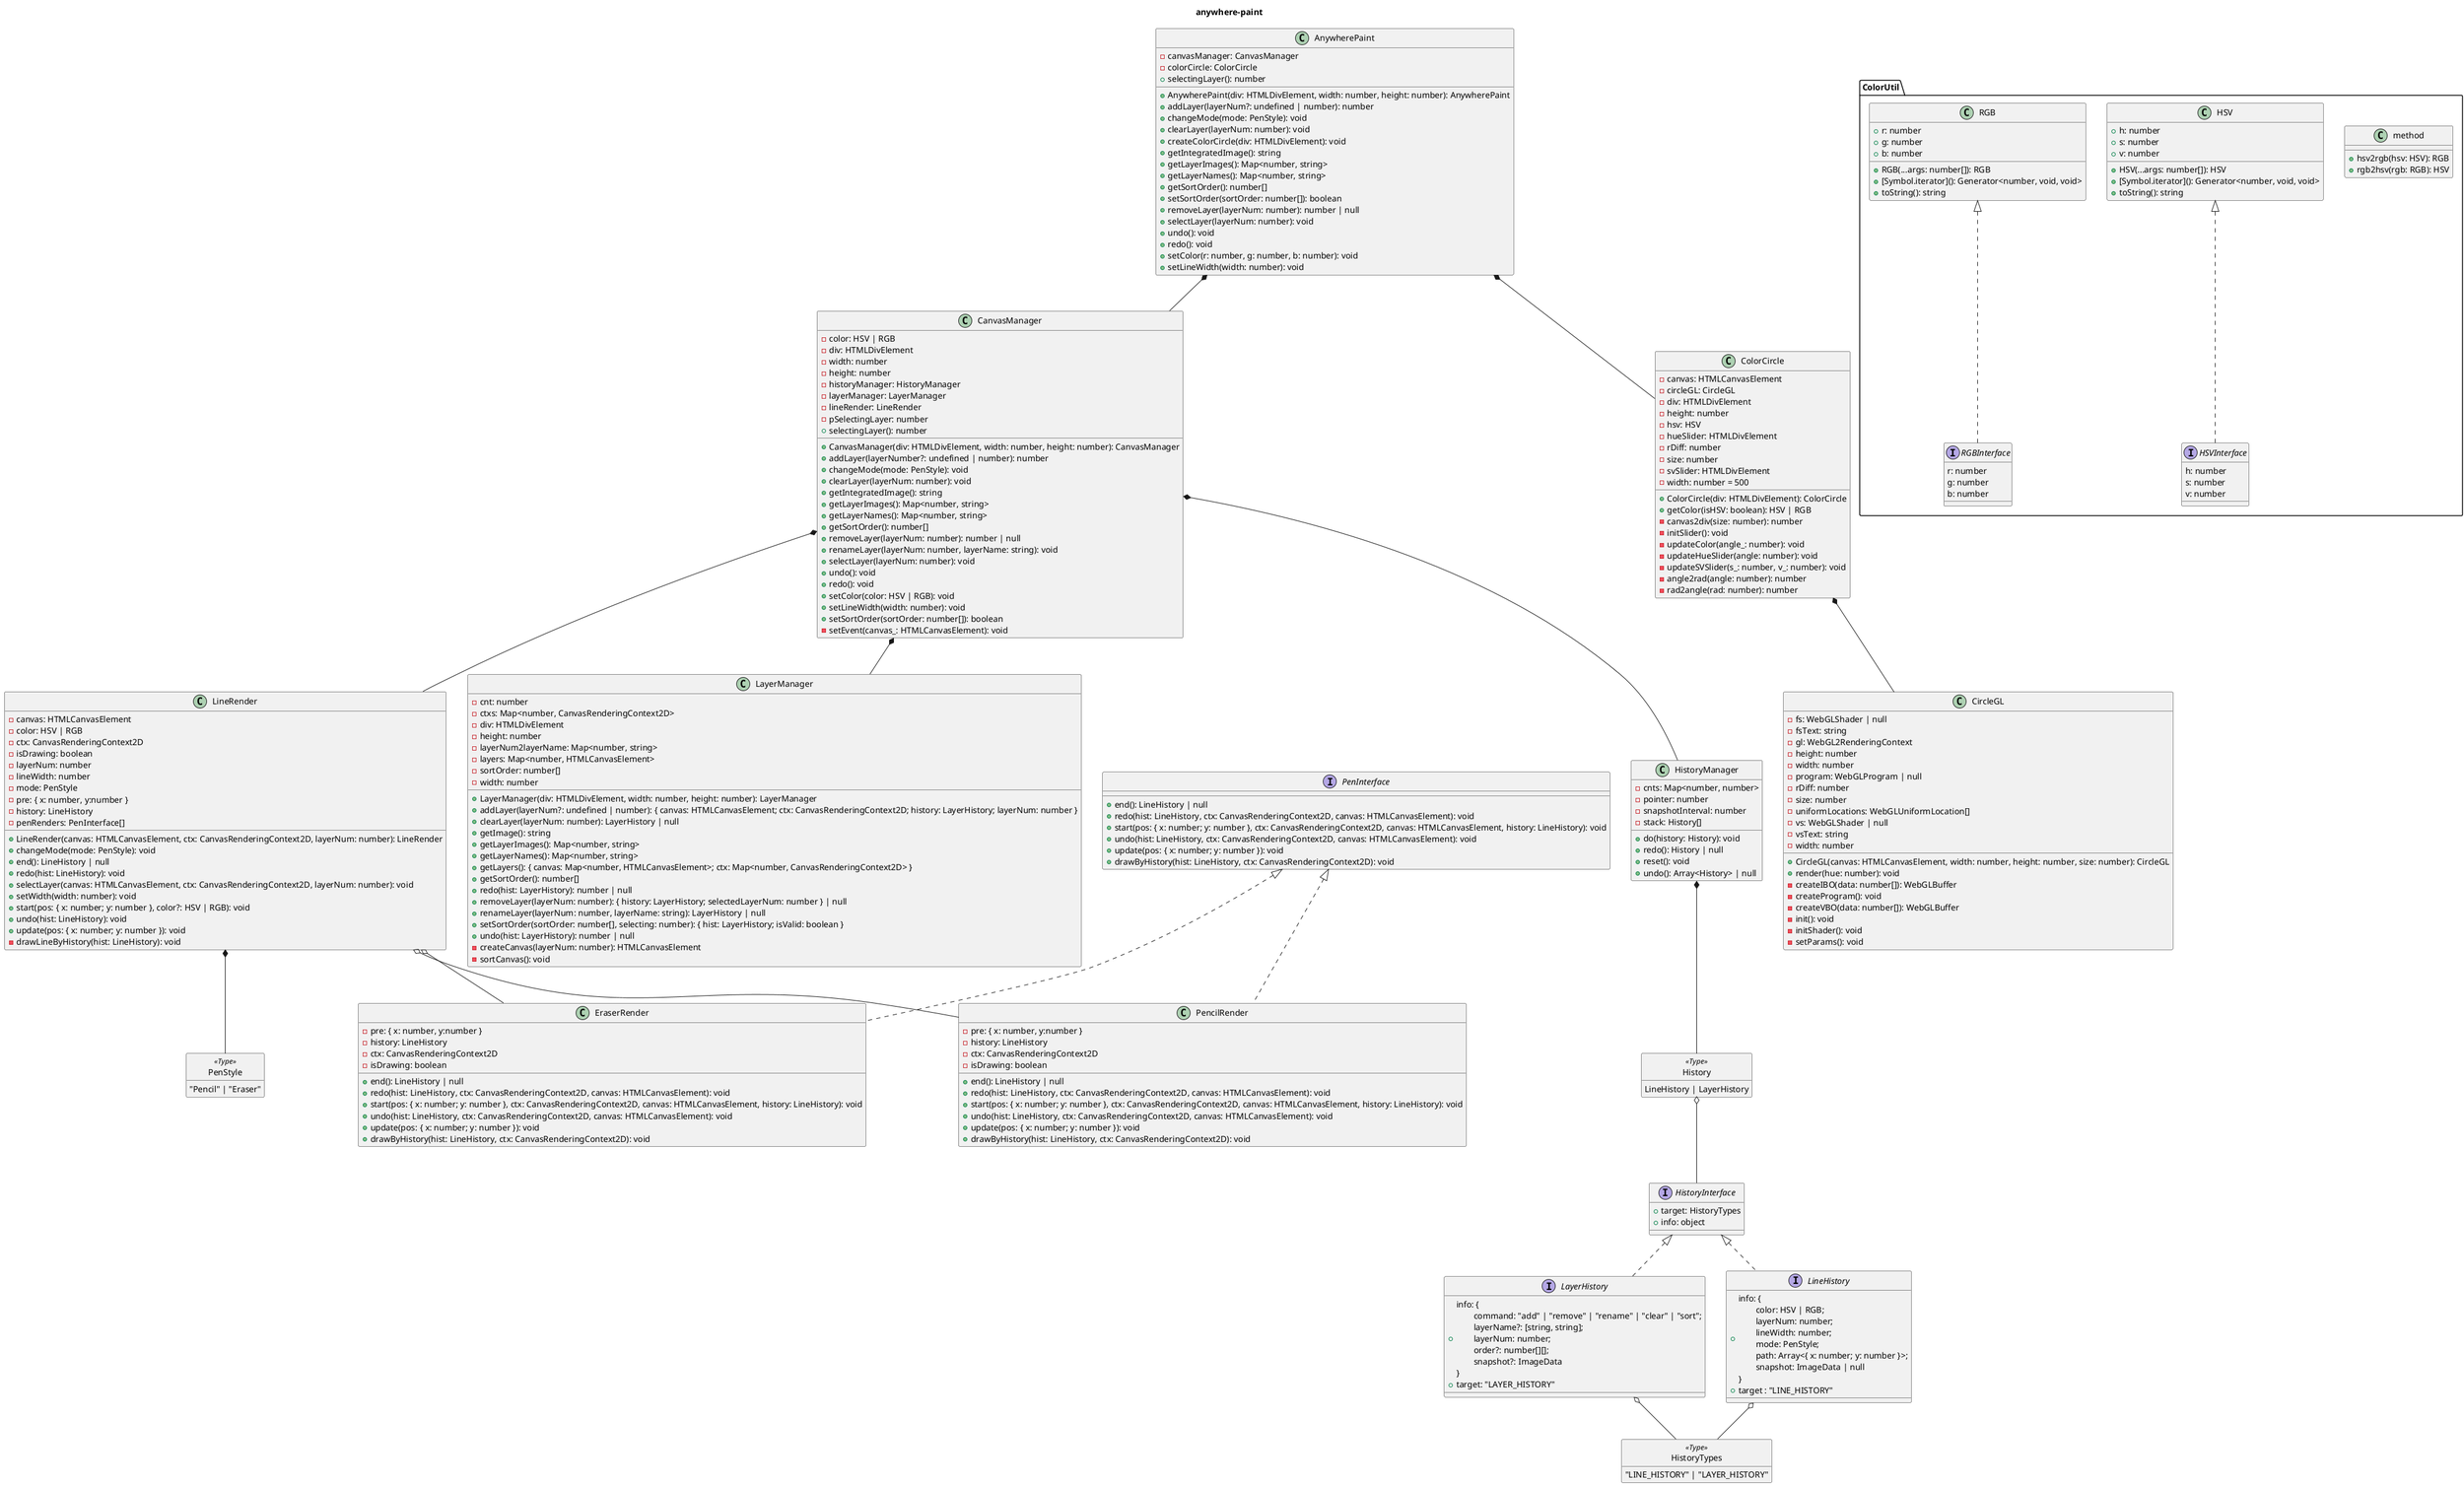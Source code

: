 @startuml
title anywhere-paint

hide <<Type>> circle
hide <<Type>> methods

class AnywherePaint {
    {field} - canvasManager: CanvasManager
    {field} - colorCircle: ColorCircle
    {field} + selectingLayer(): number

    {method} + AnywherePaint(div: HTMLDivElement, width: number, height: number): AnywherePaint
    {method} + addLayer(layerNum?: undefined | number): number
    {method} + changeMode(mode: PenStyle): void
    {method} + clearLayer(layerNum: number): void
    {method} + createColorCircle(div: HTMLDivElement): void
    {method} + getIntegratedImage(): string
    {method} + getLayerImages(): Map<number, string>
    {method} + getLayerNames(): Map<number, string>
    {method} + getSortOrder(): number[]
    {method} + setSortOrder(sortOrder: number[]): boolean
    {method} + removeLayer(layerNum: number): number | null
    {method} + selectLayer(layerNum: number): void
    {method} + undo(): void
    {method} + redo(): void
    {method} + setColor(r: number, g: number, b: number): void
    {method} + setLineWidth(width: number): void
}

class CanvasManager {
    {field} - color: HSV | RGB
    {field} - div: HTMLDivElement
    {field} - width: number
    {field} - height: number
    {field} - historyManager: HistoryManager
    {field} - layerManager: LayerManager
    {field} - lineRender: LineRender
    {field} - pSelectingLayer: number
    {field} + selectingLayer(): number

    {method} + CanvasManager(div: HTMLDivElement, width: number, height: number): CanvasManager
    {method} + addLayer(layerNumber?: undefined | number): number
    {method} + changeMode(mode: PenStyle): void
    {method} + clearLayer(layerNum: number): void
    {method} + getIntegratedImage(): string
    {method} + getLayerImages(): Map<number, string>
    {method} + getLayerNames(): Map<number, string>
    {method} + getSortOrder(): number[]
    {method} + removeLayer(layerNum: number): number | null
    {method} + renameLayer(layerNum: number, layerName: string): void
    {method} + selectLayer(layerNum: number): void
    {method} + undo(): void
    {method} + redo(): void
    {method} + setColor(color: HSV | RGB): void
    {method} + setLineWidth(width: number): void
    {method} + setSortOrder(sortOrder: number[]): boolean
    {method} - setEvent(canvas_: HTMLCanvasElement): void
}

class CircleGL {
    {field} - fs: WebGLShader | null
    {field} - fsText: string
    {field} - gl: WebGL2RenderingContext
    {field} - height: number
    {field} - width: number
    {field} - program: WebGLProgram | null
    {field} - rDiff: number
    {field} - size: number
    {field} - uniformLocations: WebGLUniformLocation[]
    {field} - vs: WebGLShader | null
    {field} - vsText: string
    {field} - width: number

    {method} + CircleGL(canvas: HTMLCanvasElement, width: number, height: number, size: number): CircleGL
    {method} + render(hue: number): void
    {method} - createIBO(data: number[]): WebGLBuffer
    {method} - createProgram(): void
    {method} - createVBO(data: number[]): WebGLBuffer
    {method} - init(): void
    {method} - initShader(): void
    {method} - setParams(): void
}

class ColorCircle {
    {field} - canvas: HTMLCanvasElement
    {field} - circleGL: CircleGL
    {field} - div: HTMLDivElement
    {field} - height: number
    {field} - hsv: HSV
    {field} - hueSlider: HTMLDivElement
    {field} - rDiff: number
    {field} - size: number
    {field} - svSlider: HTMLDivElement
    {field} - width: number = 500

    {method} + ColorCircle(div: HTMLDivElement): ColorCircle
    {method} + getColor(isHSV: boolean): HSV | RGB
    {method} - canvas2div(size: number): number
    {method} - initSlider(): void
    {method} - updateColor(angle_: number): void
    {method} - updateHueSlider(angle: number): void
    {method} - updateSVSlider(s_: number, v_: number): void
    {method} - angle2rad(angle: number): number
    {method} - rad2angle(rad: number): number
}

class HistoryManager {
    {field} - cnts: Map<number, number>
    {field} - pointer: number
    {field} - snapshotInterval: number
    {field} - stack: History[]

    {method} + do(history: History): void
    {method} + redo(): History | null
    {method} + reset(): void
    {method} + undo(): Array<History> | null
}

class LayerManager {
    {field} - cnt: number
    {field} - ctxs: Map<number, CanvasRenderingContext2D>
    {field} - div: HTMLDivElement
    {field} - height: number
    {field} - layerNum2layerName: Map<number, string>
    {field} - layers: Map<number, HTMLCanvasElement>
    {field} - sortOrder: number[]
    {field} - width: number

    {method} + LayerManager(div: HTMLDivElement, width: number, height: number): LayerManager
    {method} + addLayer(layerNum?: undefined | number): { canvas: HTMLCanvasElement; ctx: CanvasRenderingContext2D; history: LayerHistory; layerNum: number }
    {method} + clearLayer(layerNum: number): LayerHistory | null
    {method} + getImage(): string
    {method} + getLayerImages(): Map<number, string>
    {method} + getLayerNames(): Map<number, string>
    {method} + getLayers(): { canvas: Map<number, HTMLCanvasElement>; ctx: Map<number, CanvasRenderingContext2D> }
    {method} + getSortOrder(): number[]
    {method} + redo(hist: LayerHistory): number | null
    {method} + removeLayer(layerNum: number): { history: LayerHistory; selectedLayerNum: number } | null
    {method} + renameLayer(layerNum: number, layerName: string): LayerHistory | null
    {method} + setSortOrder(sortOrder: number[], selecting: number): { hist: LayerHistory; isValid: boolean }
    {method} + undo(hist: LayerHistory): number | null
    {method} - createCanvas(layerNum: number): HTMLCanvasElement
    {method} - sortCanvas(): void
}

class PenStyle <<Type>> {
    "Pencil" | "Eraser"
}

interface PenInterface {
    {method} + end(): LineHistory | null
    {method} + redo(hist: LineHistory, ctx: CanvasRenderingContext2D, canvas: HTMLCanvasElement): void
    {method} + start(pos: { x: number; y: number }, ctx: CanvasRenderingContext2D, canvas: HTMLCanvasElement, history: LineHistory): void
    {method} + undo(hist: LineHistory, ctx: CanvasRenderingContext2D, canvas: HTMLCanvasElement): void
    {method} + update(pos: { x: number; y: number }): void
    {method} + drawByHistory(hist: LineHistory, ctx: CanvasRenderingContext2D): void
}

class PencilRender {
    {field} - pre: { x: number, y:number }
    {field} - history: LineHistory
    {field} - ctx: CanvasRenderingContext2D
    {field} - isDrawing: boolean

    {method} + end(): LineHistory | null
    {method} + redo(hist: LineHistory, ctx: CanvasRenderingContext2D, canvas: HTMLCanvasElement): void
    {method} + start(pos: { x: number; y: number }, ctx: CanvasRenderingContext2D, canvas: HTMLCanvasElement, history: LineHistory): void
    {method} + undo(hist: LineHistory, ctx: CanvasRenderingContext2D, canvas: HTMLCanvasElement): void
    {method} + update(pos: { x: number; y: number }): void
    {method} + drawByHistory(hist: LineHistory, ctx: CanvasRenderingContext2D): void
}

class EraserRender {
    {field} - pre: { x: number, y:number }
    {field} - history: LineHistory
    {field} - ctx: CanvasRenderingContext2D
    {field} - isDrawing: boolean

    {method} + end(): LineHistory | null
    {method} + redo(hist: LineHistory, ctx: CanvasRenderingContext2D, canvas: HTMLCanvasElement): void
    {method} + start(pos: { x: number; y: number }, ctx: CanvasRenderingContext2D, canvas: HTMLCanvasElement, history: LineHistory): void
    {method} + undo(hist: LineHistory, ctx: CanvasRenderingContext2D, canvas: HTMLCanvasElement): void
    {method} + update(pos: { x: number; y: number }): void
    {method} + drawByHistory(hist: LineHistory, ctx: CanvasRenderingContext2D): void
}

class LineRender {
    {field} - canvas: HTMLCanvasElement
    {field} - color: HSV | RGB
    {field} - ctx: CanvasRenderingContext2D
    {field} - isDrawing: boolean
    {field} - layerNum: number
    {field} - lineWidth: number
    {field} - mode: PenStyle
    {field} - pre: { x: number, y:number }
    {field} - history: LineHistory
    {field} - penRenders: PenInterface[]

    {method} + LineRender(canvas: HTMLCanvasElement, ctx: CanvasRenderingContext2D, layerNum: number): LineRender
    {method} + changeMode(mode: PenStyle): void
    {method} + end(): LineHistory | null
    {method} + redo(hist: LineHistory): void
    {method} + selectLayer(canvas: HTMLCanvasElement, ctx: CanvasRenderingContext2D, layerNum: number): void
    {method} + setWidth(width: number): void
    {method} + start(pos: { x: number; y: number }, color?: HSV | RGB): void
    {method} + undo(hist: LineHistory): void
    {method} + update(pos: { x: number; y: number }): void
    {method} - drawLineByHistory(hist: LineHistory): void
}



namespace ColorUtil {
    class method {
        {method} + hsv2rgb(hsv: HSV): RGB
        {method} + rgb2hsv(rgb: RGB): HSV
    }

    interface HSVInterface {
        h: number
        s: number
        v: number
    }

    class HSV {
        {field} + h: number
        {field} + s: number
        {field} + v: number

        {method} + HSV(...args: number[]): HSV
        {method} + [Symbol.iterator](): Generator<number, void, void>
        {method} + toString(): string
    }


    interface RGBInterface {
        r: number
        g: number
        b: number
    }

    class RGB {
        {field} + r: number
        {field} + g: number
        {field} + b: number

        {method} + RGB(...args: number[]): RGB
        {method} + [Symbol.iterator](): Generator<number, void, void>
        {method} + toString(): string
    }
    
    HSV <|.. HSVInterface
    RGB <|.. RGBInterface
}

class HistoryTypes <<Type>> {
    "LINE_HISTORY" | "LAYER_HISTORY"
}

class History <<Type>> {
    LineHistory | LayerHistory
}

interface HistoryInterface {
    {field} + target: HistoryTypes
    {field} + info: object
}

interface LayerHistory {
    {field} + info: {\n\tcommand: "add" | "remove" | "rename" | "clear" | "sort";\n\tlayerName?: [string, string];\n\tlayerNum: number;\n\torder?: number[][];\n\tsnapshot?: ImageData\n}
    {field} + target: "LAYER_HISTORY"
}

interface LineHistory {
    {field} + info: {\n\tcolor: HSV | RGB;\n\tlayerNum: number;\n\tlineWidth: number;\n\tmode: PenStyle;\n\tpath: Array<{ x: number; y: number }>;\n\tsnapshot: ImageData | null\n}
    {field} + target : "LINE_HISTORY"
}

AnywherePaint *-- CanvasManager
AnywherePaint *-- ColorCircle
CanvasManager *-- HistoryManager
CanvasManager *-- LayerManager
CanvasManager *-- LineRender
LineRender *-- PenStyle
LineRender o-- PencilRender
LineRender o-- EraserRender
PenInterface <|.. PencilRender
PenInterface <|.. EraserRender
ColorCircle *-- CircleGL
HistoryManager *-- History
' History o-- LayerHistory
' History o-- LineHistory
History o-- HistoryInterface
HistoryInterface <|.. LayerHistory
HistoryInterface <|.. LineHistory
LayerHistory o-- HistoryTypes
LineHistory o-- HistoryTypes




@enduml